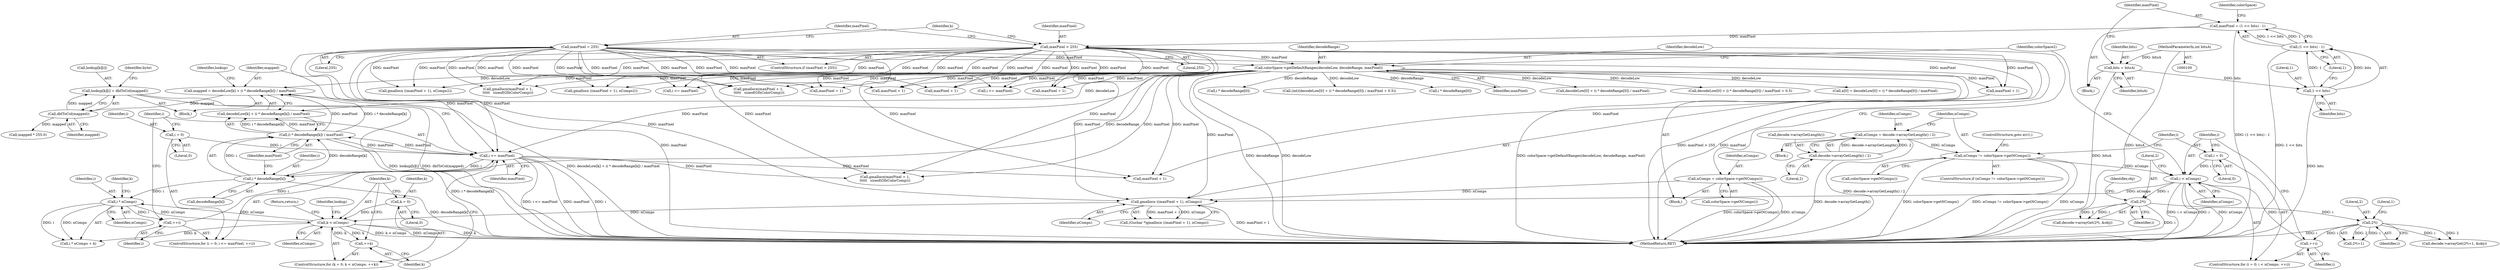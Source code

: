 digraph "0_poppler_7b2d314a61fd0e12f47c62996cb49ec0d1ba747a_4@array" {
"1000542" [label="(Call,lookup[k][i] = dblToCol(mapped))"];
"1000548" [label="(Call,dblToCol(mapped))"];
"1000529" [label="(Call,mapped = decodeLow[k] + (i * decodeRange[k]) / maxPixel)"];
"1000163" [label="(Call,colorSpace->getDefaultRanges(decodeLow, decodeRange, maxPixel))"];
"1000139" [label="(Call,maxPixel = 255)"];
"1000136" [label="(Call,maxPixel > 255)"];
"1000125" [label="(Call,maxPixel = (1 << bits) - 1)"];
"1000127" [label="(Call,(1 << bits) - 1)"];
"1000128" [label="(Call,1 << bits)"];
"1000122" [label="(Call,bits = bitsA)"];
"1000101" [label="(MethodParameterIn,int bitsA)"];
"1000535" [label="(Call,(i * decodeRange[k]) / maxPixel)"];
"1000536" [label="(Call,i * decodeRange[k])"];
"1000523" [label="(Call,i <= maxPixel)"];
"1000520" [label="(Call,i = 0)"];
"1000526" [label="(Call,++i)"];
"1000578" [label="(Call,i * nComps)"];
"1000501" [label="(Call,k < nComps)"];
"1000498" [label="(Call,k = 0)"];
"1000504" [label="(Call,++k)"];
"1000492" [label="(Call,gmallocn ((maxPixel + 1), nComps))"];
"1000186" [label="(Call,i < nComps)"];
"1000189" [label="(Call,++i)"];
"1000211" [label="(Call,2*i)"];
"1000193" [label="(Call,2*i)"];
"1000183" [label="(Call,i = 0)"];
"1000177" [label="(Call,nComps != colorSpace->getNComps())"];
"1000171" [label="(Call,nComps = decode->arrayGetLength() / 2)"];
"1000173" [label="(Call,decode->arrayGetLength() / 2)"];
"1000160" [label="(Call,nComps = colorSpace->getNComps())"];
"1000177" [label="(Call,nComps != colorSpace->getNComps())"];
"1000541" [label="(Identifier,maxPixel)"];
"1000498" [label="(Call,k = 0)"];
"1000170" [label="(Block,)"];
"1000452" [label="(Call,i * decodeRange[0])"];
"1000500" [label="(Literal,0)"];
"1000101" [label="(MethodParameterIn,int bitsA)"];
"1000133" [label="(Identifier,colorSpace)"];
"1000524" [label="(Identifier,i)"];
"1000543" [label="(Call,lookup[k][i])"];
"1000545" [label="(Identifier,lookup)"];
"1000521" [label="(Identifier,i)"];
"1000210" [label="(Call,2*i+1)"];
"1000171" [label="(Call,nComps = decode->arrayGetLength() / 2)"];
"1000499" [label="(Identifier,k)"];
"1000522" [label="(Literal,0)"];
"1000178" [label="(Identifier,nComps)"];
"1000580" [label="(Identifier,nComps)"];
"1000137" [label="(Identifier,maxPixel)"];
"1000129" [label="(Literal,1)"];
"1000212" [label="(Literal,2)"];
"1000188" [label="(Identifier,nComps)"];
"1000123" [label="(Identifier,bits)"];
"1000161" [label="(Identifier,nComps)"];
"1000127" [label="(Call,(1 << bits) - 1)"];
"1000124" [label="(Identifier,bitsA)"];
"1000583" [label="(Return,return;)"];
"1000530" [label="(Identifier,mapped)"];
"1000271" [label="(Call,gmallocn ((maxPixel + 1), nComps2))"];
"1000292" [label="(Call,gmallocn(maxPixel + 1,\n \t\t\t\t\t   sizeof(GfxColorComp)))"];
"1000176" [label="(ControlStructure,if (nComps != colorSpace->getNComps()))"];
"1000505" [label="(Identifier,k)"];
"1000310" [label="(Call,(int)(decodeLow[0] + (i * decodeRange[0]) / maxPixel + 0.5))"];
"1000536" [label="(Call,i * decodeRange[k])"];
"1000195" [label="(Identifier,i)"];
"1000179" [label="(Call,colorSpace->getNComps())"];
"1000144" [label="(Identifier,k)"];
"1000529" [label="(Call,mapped = decodeLow[k] + (i * decodeRange[k]) / maxPixel)"];
"1000501" [label="(Call,k < nComps)"];
"1000125" [label="(Call,maxPixel = (1 << bits) - 1)"];
"1000173" [label="(Call,decode->arrayGetLength() / 2)"];
"1000128" [label="(Call,1 << bits)"];
"1000407" [label="(Call,maxPixel + 1)"];
"1000519" [label="(ControlStructure,for (i = 0; i <= maxPixel; ++i))"];
"1000509" [label="(Identifier,lookup)"];
"1000551" [label="(Identifier,byte)"];
"1000131" [label="(Literal,1)"];
"1000555" [label="(Call,mapped * 255.0)"];
"1000190" [label="(Identifier,i)"];
"1000138" [label="(Literal,255)"];
"1000406" [label="(Call,gmallocn ((maxPixel + 1), nComps2))"];
"1000162" [label="(Call,colorSpace->getNComps())"];
"1000538" [label="(Call,decodeRange[k])"];
"1000302" [label="(Call,i <= maxPixel)"];
"1000490" [label="(Call,(Guchar *)gmallocn ((maxPixel + 1), nComps))"];
"1000130" [label="(Identifier,bits)"];
"1000526" [label="(Call,++i)"];
"1000184" [label="(Identifier,i)"];
"1000175" [label="(Literal,2)"];
"1000535" [label="(Call,(i * decodeRange[k]) / maxPixel)"];
"1000141" [label="(Literal,255)"];
"1000504" [label="(Call,++k)"];
"1000172" [label="(Identifier,nComps)"];
"1000140" [label="(Identifier,maxPixel)"];
"1000139" [label="(Call,maxPixel = 255)"];
"1000122" [label="(Call,bits = bitsA)"];
"1000183" [label="(Call,i = 0)"];
"1000174" [label="(Call,decode->arrayGetLength())"];
"1000318" [label="(Call,i * decodeRange[0])"];
"1000126" [label="(Identifier,maxPixel)"];
"1000493" [label="(Call,maxPixel + 1)"];
"1000192" [label="(Call,decode->arrayGet(2*i, &obj))"];
"1000542" [label="(Call,lookup[k][i] = dblToCol(mapped))"];
"1000213" [label="(Identifier,i)"];
"1000520" [label="(Call,i = 0)"];
"1000186" [label="(Call,i < nComps)"];
"1000193" [label="(Call,2*i)"];
"1000581" [label="(Identifier,k)"];
"1000523" [label="(Call,i <= maxPixel)"];
"1000537" [label="(Identifier,i)"];
"1000492" [label="(Call,gmallocn ((maxPixel + 1), nComps))"];
"1000549" [label="(Identifier,mapped)"];
"1000548" [label="(Call,dblToCol(mapped))"];
"1000185" [label="(Literal,0)"];
"1000135" [label="(ControlStructure,if (maxPixel > 255))"];
"1000497" [label="(ControlStructure,for (k = 0; k < nComps; ++k))"];
"1000189" [label="(Call,++i)"];
"1000182" [label="(ControlStructure,for (i = 0; i < nComps; ++i))"];
"1000272" [label="(Call,maxPixel + 1)"];
"1000165" [label="(Identifier,decodeRange)"];
"1000531" [label="(Call,decodeLow[k] + (i * decodeRange[k]) / maxPixel)"];
"1000197" [label="(Identifier,obj)"];
"1000428" [label="(Call,maxPixel + 1)"];
"1000164" [label="(Identifier,decodeLow)"];
"1000593" [label="(MethodReturn,RET)"];
"1000525" [label="(Identifier,maxPixel)"];
"1000513" [label="(Call,gmallocn(maxPixel + 1,\n\t\t\t\t\t   sizeof(GfxColorComp)))"];
"1000194" [label="(Literal,2)"];
"1000166" [label="(Identifier,maxPixel)"];
"1000437" [label="(Call,i <= maxPixel)"];
"1000293" [label="(Call,maxPixel + 1)"];
"1000214" [label="(Literal,1)"];
"1000160" [label="(Call,nComps = colorSpace->getNComps())"];
"1000187" [label="(Identifier,i)"];
"1000496" [label="(Identifier,nComps)"];
"1000527" [label="(Identifier,i)"];
"1000514" [label="(Call,maxPixel + 1)"];
"1000502" [label="(Identifier,k)"];
"1000579" [label="(Identifier,i)"];
"1000427" [label="(Call,gmallocn(maxPixel + 1,\n\t\t\t\t\t   sizeof(GfxColorComp)))"];
"1000209" [label="(Call,decode->arrayGet(2*i+1, &obj))"];
"1000447" [label="(Call,decodeLow[0] + (i * decodeRange[0]) / maxPixel)"];
"1000181" [label="(ControlStructure,goto err1;)"];
"1000136" [label="(Call,maxPixel > 255)"];
"1000503" [label="(Identifier,nComps)"];
"1000236" [label="(Identifier,colorSpace2)"];
"1000312" [label="(Call,decodeLow[0] + (i * decodeRange[0]) / maxPixel + 0.5)"];
"1000104" [label="(Block,)"];
"1000578" [label="(Call,i * nComps)"];
"1000528" [label="(Block,)"];
"1000159" [label="(Block,)"];
"1000577" [label="(Call,i * nComps + k)"];
"1000443" [label="(Call,x[0] = decodeLow[0] + (i * decodeRange[0]) / maxPixel)"];
"1000211" [label="(Call,2*i)"];
"1000163" [label="(Call,colorSpace->getDefaultRanges(decodeLow, decodeRange, maxPixel))"];
"1000542" -> "1000528"  [label="AST: "];
"1000542" -> "1000548"  [label="CFG: "];
"1000543" -> "1000542"  [label="AST: "];
"1000548" -> "1000542"  [label="AST: "];
"1000551" -> "1000542"  [label="CFG: "];
"1000542" -> "1000593"  [label="DDG: dblToCol(mapped)"];
"1000542" -> "1000593"  [label="DDG: lookup[k][i]"];
"1000548" -> "1000542"  [label="DDG: mapped"];
"1000548" -> "1000549"  [label="CFG: "];
"1000549" -> "1000548"  [label="AST: "];
"1000529" -> "1000548"  [label="DDG: mapped"];
"1000548" -> "1000555"  [label="DDG: mapped"];
"1000529" -> "1000528"  [label="AST: "];
"1000529" -> "1000531"  [label="CFG: "];
"1000530" -> "1000529"  [label="AST: "];
"1000531" -> "1000529"  [label="AST: "];
"1000545" -> "1000529"  [label="CFG: "];
"1000529" -> "1000593"  [label="DDG: decodeLow[k] + (i * decodeRange[k]) / maxPixel"];
"1000163" -> "1000529"  [label="DDG: decodeLow"];
"1000535" -> "1000529"  [label="DDG: i * decodeRange[k]"];
"1000535" -> "1000529"  [label="DDG: maxPixel"];
"1000163" -> "1000159"  [label="AST: "];
"1000163" -> "1000166"  [label="CFG: "];
"1000164" -> "1000163"  [label="AST: "];
"1000165" -> "1000163"  [label="AST: "];
"1000166" -> "1000163"  [label="AST: "];
"1000236" -> "1000163"  [label="CFG: "];
"1000163" -> "1000593"  [label="DDG: decodeLow"];
"1000163" -> "1000593"  [label="DDG: colorSpace->getDefaultRanges(decodeLow, decodeRange, maxPixel)"];
"1000163" -> "1000593"  [label="DDG: decodeRange"];
"1000139" -> "1000163"  [label="DDG: maxPixel"];
"1000136" -> "1000163"  [label="DDG: maxPixel"];
"1000163" -> "1000271"  [label="DDG: maxPixel"];
"1000163" -> "1000272"  [label="DDG: maxPixel"];
"1000163" -> "1000292"  [label="DDG: maxPixel"];
"1000163" -> "1000293"  [label="DDG: maxPixel"];
"1000163" -> "1000302"  [label="DDG: maxPixel"];
"1000163" -> "1000310"  [label="DDG: decodeLow"];
"1000163" -> "1000312"  [label="DDG: decodeLow"];
"1000163" -> "1000318"  [label="DDG: decodeRange"];
"1000163" -> "1000406"  [label="DDG: maxPixel"];
"1000163" -> "1000407"  [label="DDG: maxPixel"];
"1000163" -> "1000427"  [label="DDG: maxPixel"];
"1000163" -> "1000428"  [label="DDG: maxPixel"];
"1000163" -> "1000437"  [label="DDG: maxPixel"];
"1000163" -> "1000443"  [label="DDG: decodeLow"];
"1000163" -> "1000447"  [label="DDG: decodeLow"];
"1000163" -> "1000452"  [label="DDG: decodeRange"];
"1000163" -> "1000492"  [label="DDG: maxPixel"];
"1000163" -> "1000493"  [label="DDG: maxPixel"];
"1000163" -> "1000513"  [label="DDG: maxPixel"];
"1000163" -> "1000514"  [label="DDG: maxPixel"];
"1000163" -> "1000523"  [label="DDG: maxPixel"];
"1000163" -> "1000531"  [label="DDG: decodeLow"];
"1000163" -> "1000536"  [label="DDG: decodeRange"];
"1000139" -> "1000135"  [label="AST: "];
"1000139" -> "1000141"  [label="CFG: "];
"1000140" -> "1000139"  [label="AST: "];
"1000141" -> "1000139"  [label="AST: "];
"1000144" -> "1000139"  [label="CFG: "];
"1000139" -> "1000593"  [label="DDG: maxPixel"];
"1000139" -> "1000271"  [label="DDG: maxPixel"];
"1000139" -> "1000272"  [label="DDG: maxPixel"];
"1000139" -> "1000292"  [label="DDG: maxPixel"];
"1000139" -> "1000293"  [label="DDG: maxPixel"];
"1000139" -> "1000302"  [label="DDG: maxPixel"];
"1000139" -> "1000406"  [label="DDG: maxPixel"];
"1000139" -> "1000407"  [label="DDG: maxPixel"];
"1000139" -> "1000427"  [label="DDG: maxPixel"];
"1000139" -> "1000428"  [label="DDG: maxPixel"];
"1000139" -> "1000437"  [label="DDG: maxPixel"];
"1000139" -> "1000492"  [label="DDG: maxPixel"];
"1000139" -> "1000493"  [label="DDG: maxPixel"];
"1000139" -> "1000513"  [label="DDG: maxPixel"];
"1000139" -> "1000514"  [label="DDG: maxPixel"];
"1000139" -> "1000523"  [label="DDG: maxPixel"];
"1000136" -> "1000135"  [label="AST: "];
"1000136" -> "1000138"  [label="CFG: "];
"1000137" -> "1000136"  [label="AST: "];
"1000138" -> "1000136"  [label="AST: "];
"1000140" -> "1000136"  [label="CFG: "];
"1000144" -> "1000136"  [label="CFG: "];
"1000136" -> "1000593"  [label="DDG: maxPixel > 255"];
"1000136" -> "1000593"  [label="DDG: maxPixel"];
"1000125" -> "1000136"  [label="DDG: maxPixel"];
"1000136" -> "1000271"  [label="DDG: maxPixel"];
"1000136" -> "1000272"  [label="DDG: maxPixel"];
"1000136" -> "1000292"  [label="DDG: maxPixel"];
"1000136" -> "1000293"  [label="DDG: maxPixel"];
"1000136" -> "1000302"  [label="DDG: maxPixel"];
"1000136" -> "1000406"  [label="DDG: maxPixel"];
"1000136" -> "1000407"  [label="DDG: maxPixel"];
"1000136" -> "1000427"  [label="DDG: maxPixel"];
"1000136" -> "1000428"  [label="DDG: maxPixel"];
"1000136" -> "1000437"  [label="DDG: maxPixel"];
"1000136" -> "1000492"  [label="DDG: maxPixel"];
"1000136" -> "1000493"  [label="DDG: maxPixel"];
"1000136" -> "1000513"  [label="DDG: maxPixel"];
"1000136" -> "1000514"  [label="DDG: maxPixel"];
"1000136" -> "1000523"  [label="DDG: maxPixel"];
"1000125" -> "1000104"  [label="AST: "];
"1000125" -> "1000127"  [label="CFG: "];
"1000126" -> "1000125"  [label="AST: "];
"1000127" -> "1000125"  [label="AST: "];
"1000133" -> "1000125"  [label="CFG: "];
"1000125" -> "1000593"  [label="DDG: (1 << bits) - 1"];
"1000127" -> "1000125"  [label="DDG: 1 << bits"];
"1000127" -> "1000125"  [label="DDG: 1"];
"1000127" -> "1000131"  [label="CFG: "];
"1000128" -> "1000127"  [label="AST: "];
"1000131" -> "1000127"  [label="AST: "];
"1000127" -> "1000593"  [label="DDG: 1 << bits"];
"1000128" -> "1000127"  [label="DDG: 1"];
"1000128" -> "1000127"  [label="DDG: bits"];
"1000128" -> "1000130"  [label="CFG: "];
"1000129" -> "1000128"  [label="AST: "];
"1000130" -> "1000128"  [label="AST: "];
"1000131" -> "1000128"  [label="CFG: "];
"1000128" -> "1000593"  [label="DDG: bits"];
"1000122" -> "1000128"  [label="DDG: bits"];
"1000122" -> "1000104"  [label="AST: "];
"1000122" -> "1000124"  [label="CFG: "];
"1000123" -> "1000122"  [label="AST: "];
"1000124" -> "1000122"  [label="AST: "];
"1000126" -> "1000122"  [label="CFG: "];
"1000122" -> "1000593"  [label="DDG: bitsA"];
"1000101" -> "1000122"  [label="DDG: bitsA"];
"1000101" -> "1000100"  [label="AST: "];
"1000101" -> "1000593"  [label="DDG: bitsA"];
"1000535" -> "1000531"  [label="AST: "];
"1000535" -> "1000541"  [label="CFG: "];
"1000536" -> "1000535"  [label="AST: "];
"1000541" -> "1000535"  [label="AST: "];
"1000531" -> "1000535"  [label="CFG: "];
"1000535" -> "1000593"  [label="DDG: i * decodeRange[k]"];
"1000535" -> "1000523"  [label="DDG: maxPixel"];
"1000535" -> "1000531"  [label="DDG: i * decodeRange[k]"];
"1000535" -> "1000531"  [label="DDG: maxPixel"];
"1000536" -> "1000535"  [label="DDG: i"];
"1000536" -> "1000535"  [label="DDG: decodeRange[k]"];
"1000523" -> "1000535"  [label="DDG: maxPixel"];
"1000536" -> "1000538"  [label="CFG: "];
"1000537" -> "1000536"  [label="AST: "];
"1000538" -> "1000536"  [label="AST: "];
"1000541" -> "1000536"  [label="CFG: "];
"1000536" -> "1000593"  [label="DDG: decodeRange[k]"];
"1000523" -> "1000536"  [label="DDG: i"];
"1000536" -> "1000578"  [label="DDG: i"];
"1000523" -> "1000519"  [label="AST: "];
"1000523" -> "1000525"  [label="CFG: "];
"1000524" -> "1000523"  [label="AST: "];
"1000525" -> "1000523"  [label="AST: "];
"1000530" -> "1000523"  [label="CFG: "];
"1000505" -> "1000523"  [label="CFG: "];
"1000523" -> "1000593"  [label="DDG: maxPixel"];
"1000523" -> "1000593"  [label="DDG: i"];
"1000523" -> "1000593"  [label="DDG: i <= maxPixel"];
"1000523" -> "1000513"  [label="DDG: maxPixel"];
"1000523" -> "1000514"  [label="DDG: maxPixel"];
"1000520" -> "1000523"  [label="DDG: i"];
"1000526" -> "1000523"  [label="DDG: i"];
"1000520" -> "1000519"  [label="AST: "];
"1000520" -> "1000522"  [label="CFG: "];
"1000521" -> "1000520"  [label="AST: "];
"1000522" -> "1000520"  [label="AST: "];
"1000524" -> "1000520"  [label="CFG: "];
"1000526" -> "1000519"  [label="AST: "];
"1000526" -> "1000527"  [label="CFG: "];
"1000527" -> "1000526"  [label="AST: "];
"1000524" -> "1000526"  [label="CFG: "];
"1000578" -> "1000526"  [label="DDG: i"];
"1000578" -> "1000577"  [label="AST: "];
"1000578" -> "1000580"  [label="CFG: "];
"1000579" -> "1000578"  [label="AST: "];
"1000580" -> "1000578"  [label="AST: "];
"1000581" -> "1000578"  [label="CFG: "];
"1000578" -> "1000501"  [label="DDG: nComps"];
"1000578" -> "1000577"  [label="DDG: i"];
"1000578" -> "1000577"  [label="DDG: nComps"];
"1000501" -> "1000578"  [label="DDG: nComps"];
"1000501" -> "1000497"  [label="AST: "];
"1000501" -> "1000503"  [label="CFG: "];
"1000502" -> "1000501"  [label="AST: "];
"1000503" -> "1000501"  [label="AST: "];
"1000509" -> "1000501"  [label="CFG: "];
"1000583" -> "1000501"  [label="CFG: "];
"1000501" -> "1000593"  [label="DDG: nComps"];
"1000501" -> "1000593"  [label="DDG: k"];
"1000501" -> "1000593"  [label="DDG: k < nComps"];
"1000498" -> "1000501"  [label="DDG: k"];
"1000504" -> "1000501"  [label="DDG: k"];
"1000492" -> "1000501"  [label="DDG: nComps"];
"1000501" -> "1000504"  [label="DDG: k"];
"1000501" -> "1000577"  [label="DDG: k"];
"1000498" -> "1000497"  [label="AST: "];
"1000498" -> "1000500"  [label="CFG: "];
"1000499" -> "1000498"  [label="AST: "];
"1000500" -> "1000498"  [label="AST: "];
"1000502" -> "1000498"  [label="CFG: "];
"1000504" -> "1000497"  [label="AST: "];
"1000504" -> "1000505"  [label="CFG: "];
"1000505" -> "1000504"  [label="AST: "];
"1000502" -> "1000504"  [label="CFG: "];
"1000492" -> "1000490"  [label="AST: "];
"1000492" -> "1000496"  [label="CFG: "];
"1000493" -> "1000492"  [label="AST: "];
"1000496" -> "1000492"  [label="AST: "];
"1000490" -> "1000492"  [label="CFG: "];
"1000492" -> "1000593"  [label="DDG: maxPixel + 1"];
"1000492" -> "1000490"  [label="DDG: maxPixel + 1"];
"1000492" -> "1000490"  [label="DDG: nComps"];
"1000186" -> "1000492"  [label="DDG: nComps"];
"1000160" -> "1000492"  [label="DDG: nComps"];
"1000186" -> "1000182"  [label="AST: "];
"1000186" -> "1000188"  [label="CFG: "];
"1000187" -> "1000186"  [label="AST: "];
"1000188" -> "1000186"  [label="AST: "];
"1000194" -> "1000186"  [label="CFG: "];
"1000236" -> "1000186"  [label="CFG: "];
"1000186" -> "1000593"  [label="DDG: nComps"];
"1000186" -> "1000593"  [label="DDG: i < nComps"];
"1000186" -> "1000593"  [label="DDG: i"];
"1000189" -> "1000186"  [label="DDG: i"];
"1000183" -> "1000186"  [label="DDG: i"];
"1000177" -> "1000186"  [label="DDG: nComps"];
"1000186" -> "1000193"  [label="DDG: i"];
"1000189" -> "1000182"  [label="AST: "];
"1000189" -> "1000190"  [label="CFG: "];
"1000190" -> "1000189"  [label="AST: "];
"1000187" -> "1000189"  [label="CFG: "];
"1000211" -> "1000189"  [label="DDG: i"];
"1000211" -> "1000210"  [label="AST: "];
"1000211" -> "1000213"  [label="CFG: "];
"1000212" -> "1000211"  [label="AST: "];
"1000213" -> "1000211"  [label="AST: "];
"1000214" -> "1000211"  [label="CFG: "];
"1000211" -> "1000593"  [label="DDG: i"];
"1000211" -> "1000209"  [label="DDG: 2"];
"1000211" -> "1000209"  [label="DDG: i"];
"1000211" -> "1000210"  [label="DDG: 2"];
"1000211" -> "1000210"  [label="DDG: i"];
"1000193" -> "1000211"  [label="DDG: i"];
"1000193" -> "1000192"  [label="AST: "];
"1000193" -> "1000195"  [label="CFG: "];
"1000194" -> "1000193"  [label="AST: "];
"1000195" -> "1000193"  [label="AST: "];
"1000197" -> "1000193"  [label="CFG: "];
"1000193" -> "1000593"  [label="DDG: i"];
"1000193" -> "1000192"  [label="DDG: 2"];
"1000193" -> "1000192"  [label="DDG: i"];
"1000183" -> "1000182"  [label="AST: "];
"1000183" -> "1000185"  [label="CFG: "];
"1000184" -> "1000183"  [label="AST: "];
"1000185" -> "1000183"  [label="AST: "];
"1000187" -> "1000183"  [label="CFG: "];
"1000177" -> "1000176"  [label="AST: "];
"1000177" -> "1000179"  [label="CFG: "];
"1000178" -> "1000177"  [label="AST: "];
"1000179" -> "1000177"  [label="AST: "];
"1000181" -> "1000177"  [label="CFG: "];
"1000184" -> "1000177"  [label="CFG: "];
"1000177" -> "1000593"  [label="DDG: nComps"];
"1000177" -> "1000593"  [label="DDG: colorSpace->getNComps()"];
"1000177" -> "1000593"  [label="DDG: nComps != colorSpace->getNComps()"];
"1000171" -> "1000177"  [label="DDG: nComps"];
"1000171" -> "1000170"  [label="AST: "];
"1000171" -> "1000173"  [label="CFG: "];
"1000172" -> "1000171"  [label="AST: "];
"1000173" -> "1000171"  [label="AST: "];
"1000178" -> "1000171"  [label="CFG: "];
"1000171" -> "1000593"  [label="DDG: decode->arrayGetLength() / 2"];
"1000173" -> "1000171"  [label="DDG: decode->arrayGetLength()"];
"1000173" -> "1000171"  [label="DDG: 2"];
"1000173" -> "1000175"  [label="CFG: "];
"1000174" -> "1000173"  [label="AST: "];
"1000175" -> "1000173"  [label="AST: "];
"1000173" -> "1000593"  [label="DDG: decode->arrayGetLength()"];
"1000160" -> "1000159"  [label="AST: "];
"1000160" -> "1000162"  [label="CFG: "];
"1000161" -> "1000160"  [label="AST: "];
"1000162" -> "1000160"  [label="AST: "];
"1000164" -> "1000160"  [label="CFG: "];
"1000160" -> "1000593"  [label="DDG: colorSpace->getNComps()"];
"1000160" -> "1000593"  [label="DDG: nComps"];
}

